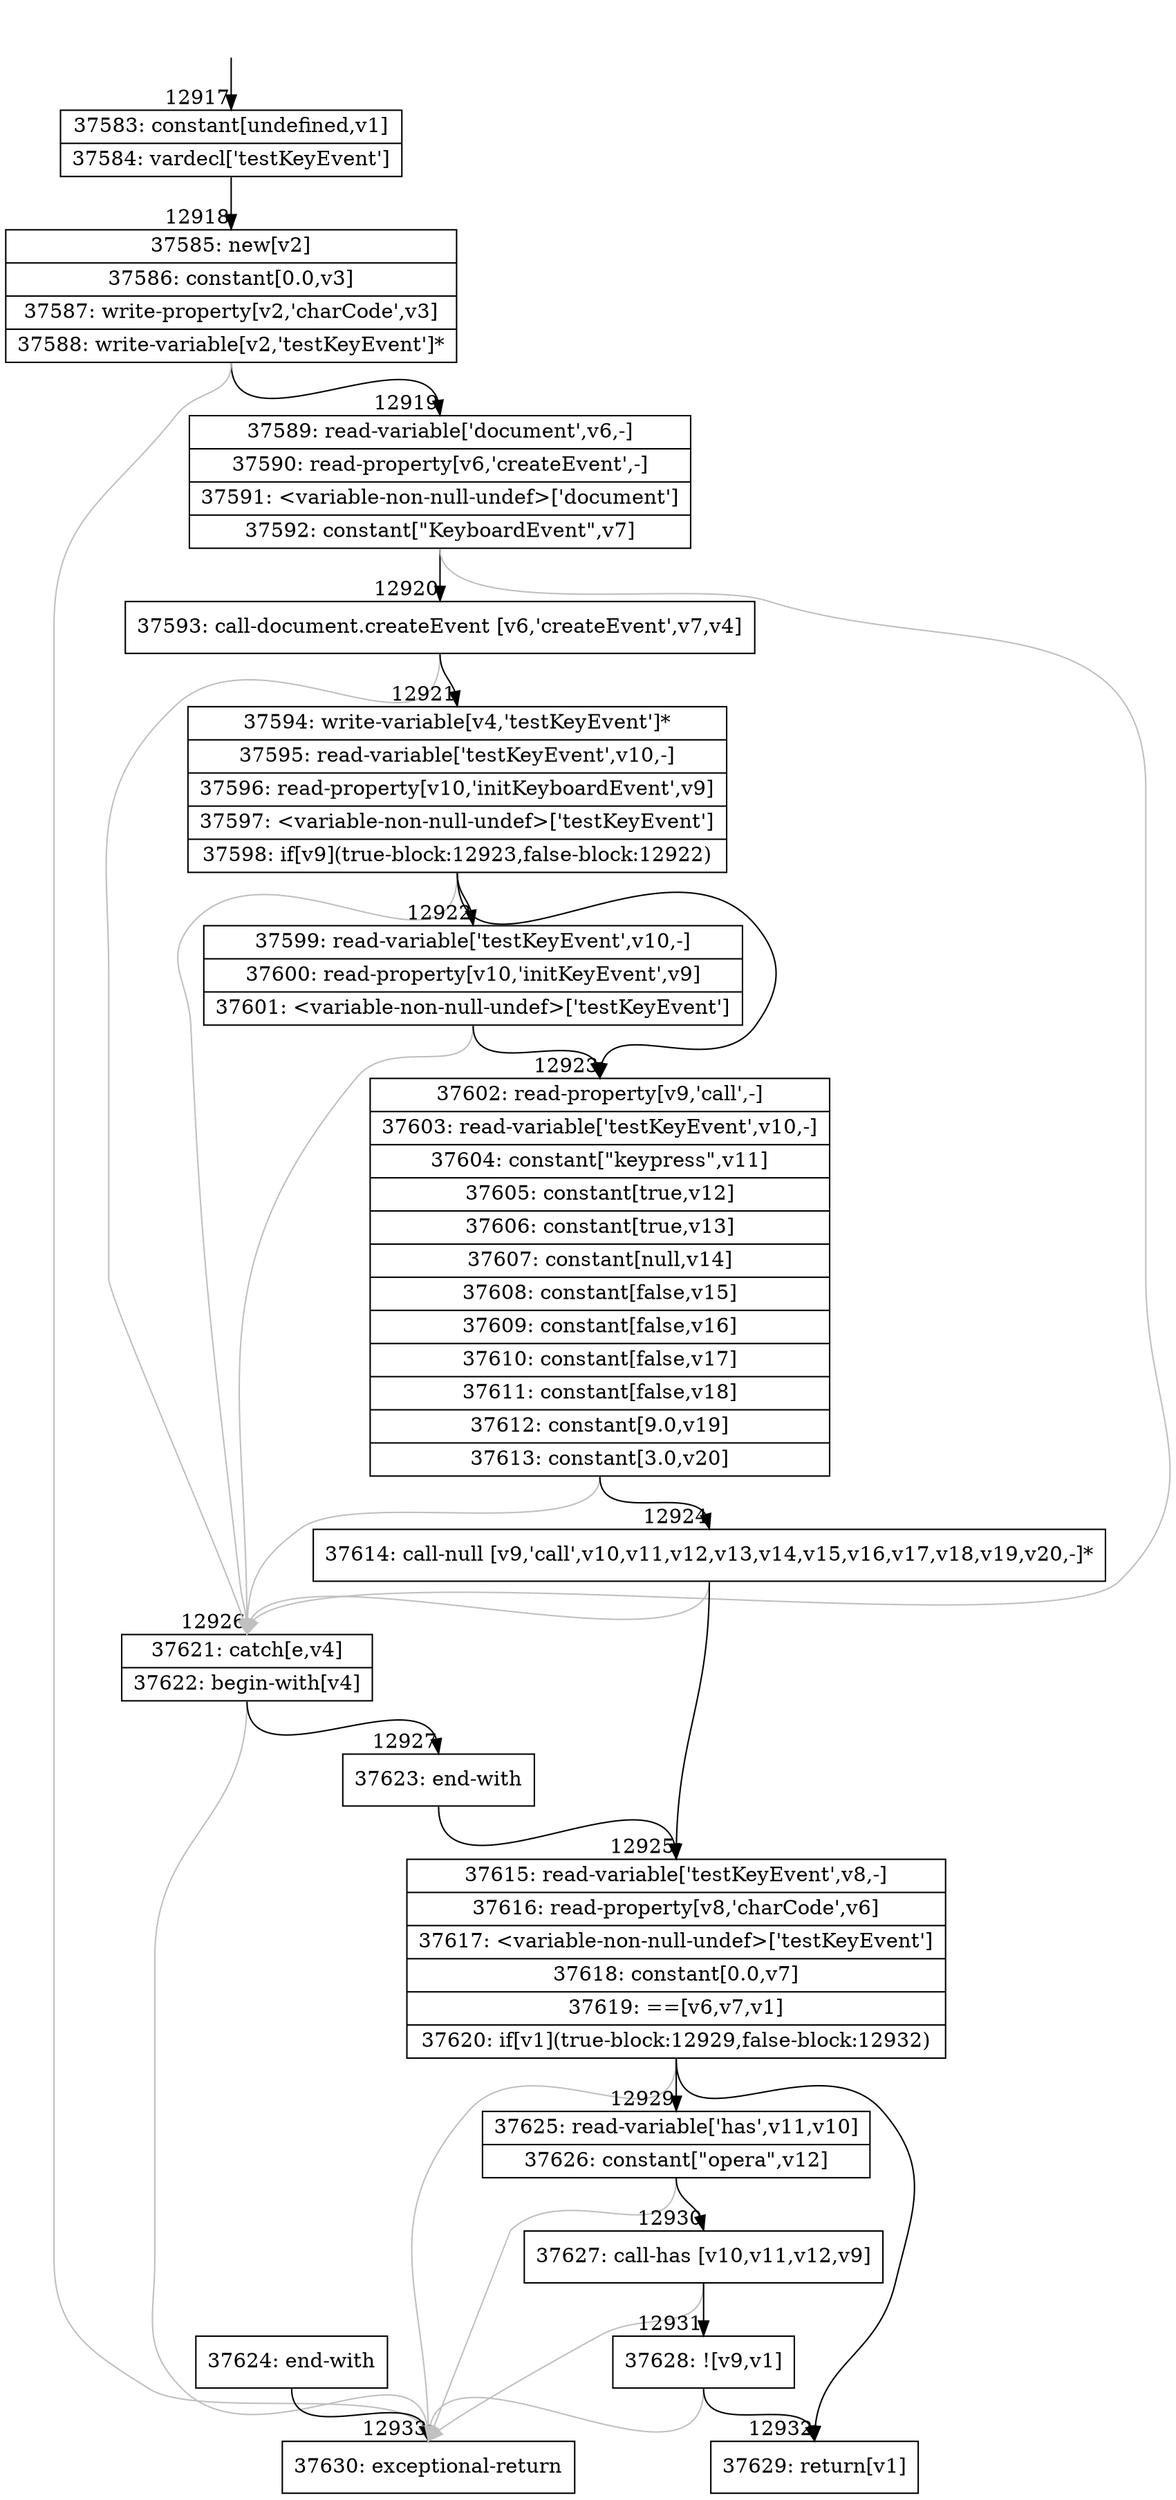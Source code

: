 digraph {
rankdir="TD"
BB_entry949[shape=none,label=""];
BB_entry949 -> BB12917 [tailport=s, headport=n, headlabel="    12917"]
BB12917 [shape=record label="{37583: constant[undefined,v1]|37584: vardecl['testKeyEvent']}" ] 
BB12917 -> BB12918 [tailport=s, headport=n, headlabel="      12918"]
BB12918 [shape=record label="{37585: new[v2]|37586: constant[0.0,v3]|37587: write-property[v2,'charCode',v3]|37588: write-variable[v2,'testKeyEvent']*}" ] 
BB12918 -> BB12919 [tailport=s, headport=n, headlabel="      12919"]
BB12918 -> BB12933 [tailport=s, headport=n, color=gray, headlabel="      12933"]
BB12919 [shape=record label="{37589: read-variable['document',v6,-]|37590: read-property[v6,'createEvent',-]|37591: \<variable-non-null-undef\>['document']|37592: constant[\"KeyboardEvent\",v7]}" ] 
BB12919 -> BB12920 [tailport=s, headport=n, headlabel="      12920"]
BB12919 -> BB12926 [tailport=s, headport=n, color=gray, headlabel="      12926"]
BB12920 [shape=record label="{37593: call-document.createEvent [v6,'createEvent',v7,v4]}" ] 
BB12920 -> BB12921 [tailport=s, headport=n, headlabel="      12921"]
BB12920 -> BB12926 [tailport=s, headport=n, color=gray]
BB12921 [shape=record label="{37594: write-variable[v4,'testKeyEvent']*|37595: read-variable['testKeyEvent',v10,-]|37596: read-property[v10,'initKeyboardEvent',v9]|37597: \<variable-non-null-undef\>['testKeyEvent']|37598: if[v9](true-block:12923,false-block:12922)}" ] 
BB12921 -> BB12923 [tailport=s, headport=n, headlabel="      12923"]
BB12921 -> BB12922 [tailport=s, headport=n, headlabel="      12922"]
BB12921 -> BB12926 [tailport=s, headport=n, color=gray]
BB12922 [shape=record label="{37599: read-variable['testKeyEvent',v10,-]|37600: read-property[v10,'initKeyEvent',v9]|37601: \<variable-non-null-undef\>['testKeyEvent']}" ] 
BB12922 -> BB12923 [tailport=s, headport=n]
BB12922 -> BB12926 [tailport=s, headport=n, color=gray]
BB12923 [shape=record label="{37602: read-property[v9,'call',-]|37603: read-variable['testKeyEvent',v10,-]|37604: constant[\"keypress\",v11]|37605: constant[true,v12]|37606: constant[true,v13]|37607: constant[null,v14]|37608: constant[false,v15]|37609: constant[false,v16]|37610: constant[false,v17]|37611: constant[false,v18]|37612: constant[9.0,v19]|37613: constant[3.0,v20]}" ] 
BB12923 -> BB12924 [tailport=s, headport=n, headlabel="      12924"]
BB12923 -> BB12926 [tailport=s, headport=n, color=gray]
BB12924 [shape=record label="{37614: call-null [v9,'call',v10,v11,v12,v13,v14,v15,v16,v17,v18,v19,v20,-]*}" ] 
BB12924 -> BB12925 [tailport=s, headport=n, headlabel="      12925"]
BB12924 -> BB12926 [tailport=s, headport=n, color=gray]
BB12925 [shape=record label="{37615: read-variable['testKeyEvent',v8,-]|37616: read-property[v8,'charCode',v6]|37617: \<variable-non-null-undef\>['testKeyEvent']|37618: constant[0.0,v7]|37619: ==[v6,v7,v1]|37620: if[v1](true-block:12929,false-block:12932)}" ] 
BB12925 -> BB12932 [tailport=s, headport=n, headlabel="      12932"]
BB12925 -> BB12929 [tailport=s, headport=n, headlabel="      12929"]
BB12925 -> BB12933 [tailport=s, headport=n, color=gray]
BB12926 [shape=record label="{37621: catch[e,v4]|37622: begin-with[v4]}" ] 
BB12926 -> BB12927 [tailport=s, headport=n, headlabel="      12927"]
BB12926 -> BB12933 [tailport=s, headport=n, color=gray]
BB12927 [shape=record label="{37623: end-with}" ] 
BB12927 -> BB12925 [tailport=s, headport=n]
BB12928 [shape=record label="{37624: end-with}" ] 
BB12928 -> BB12933 [tailport=s, headport=n]
BB12929 [shape=record label="{37625: read-variable['has',v11,v10]|37626: constant[\"opera\",v12]}" ] 
BB12929 -> BB12930 [tailport=s, headport=n, headlabel="      12930"]
BB12929 -> BB12933 [tailport=s, headport=n, color=gray]
BB12930 [shape=record label="{37627: call-has [v10,v11,v12,v9]}" ] 
BB12930 -> BB12931 [tailport=s, headport=n, headlabel="      12931"]
BB12930 -> BB12933 [tailport=s, headport=n, color=gray]
BB12931 [shape=record label="{37628: ![v9,v1]}" ] 
BB12931 -> BB12932 [tailport=s, headport=n]
BB12931 -> BB12933 [tailport=s, headport=n, color=gray]
BB12932 [shape=record label="{37629: return[v1]}" ] 
BB12933 [shape=record label="{37630: exceptional-return}" ] 
//#$~ 18176
}
